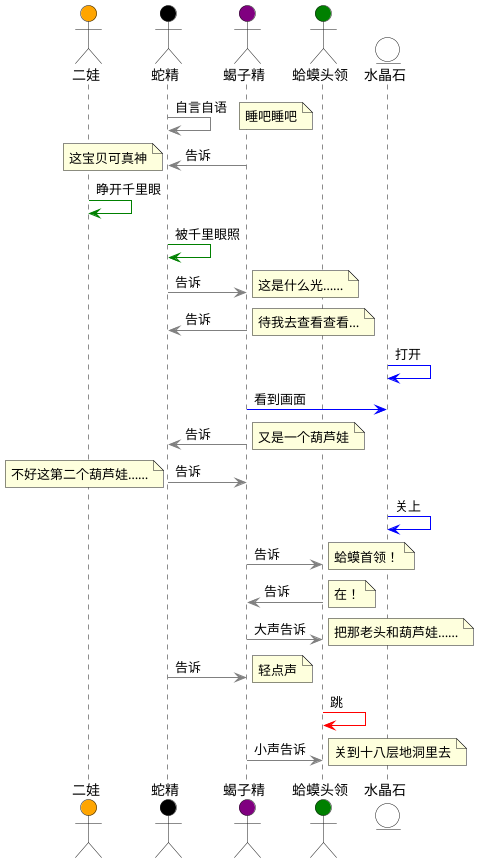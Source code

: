 @startuml
actor       二娃   as erwa #Orange
actor       蛇精    as snake  #Black
actor       蝎子精    as scorpion   #Purple
actor       蛤蟆头领   as frogBoss  #Green
entity      水晶石  as stone #White


snake -[#Grey]> snake : 自言自语
note right
    睡吧睡吧
end note

scorpion -[#Grey]> snake : 告诉
note left: 这宝贝可真神

erwa -[#Green]> erwa : 睁开千里眼

snake -[#Green]> snake : 被千里眼照


snake -[#Grey]> scorpion : 告诉
note right
    这是什么光……
end note

scorpion -[#Grey]> snake : 告诉
note right
    待我去查看查看…
end note

stone -[#Blue]> stone : 打开
scorpion -[#Blue]> stone : 看到画面

scorpion -[#Grey]> snake : 告诉
note right: 又是一个葫芦娃

snake -[#Grey]> scorpion : 告诉
note left: 不好这第二个葫芦娃……

stone -[#Blue]> stone : 关上

scorpion -[#Grey]> frogBoss : 告诉
note right: 蛤蟆首领！

frogBoss -[#Grey]> scorpion : 告诉
note right: 在！

scorpion -[#Grey]> frogBoss : 大声告诉
note right: 把那老头和葫芦娃……

snake -[#Grey]> scorpion : 告诉
note right: 轻点声

frogBoss -[#Red]> frogBoss : 跳

scorpion -[#Grey]> frogBoss : 小声告诉
note right: 关到十八层地洞里去
@enduml